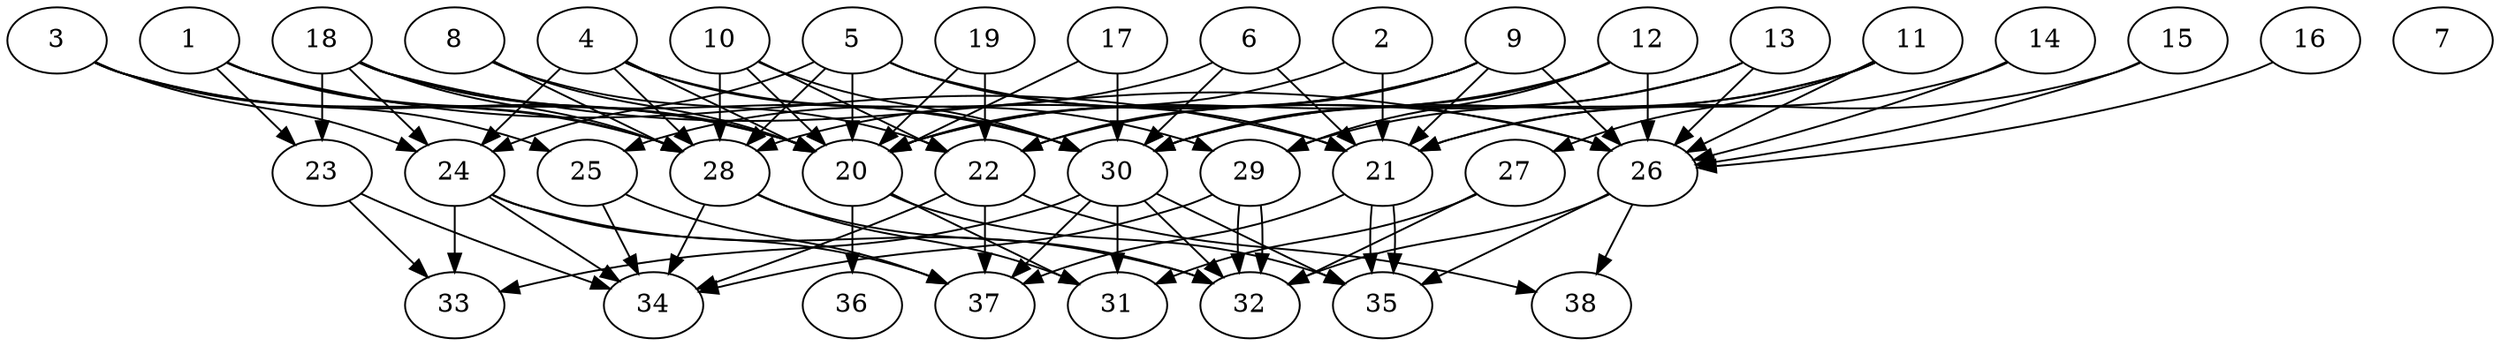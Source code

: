 // DAG (tier=3-complex, mode=data, n=38, ccr=0.520, fat=0.814, density=0.642, regular=0.375, jump=0.288, mindata=4194304, maxdata=33554432)
// DAG automatically generated by daggen at Sun Aug 24 16:33:35 2025
// /home/ermia/Project/Environments/daggen/bin/daggen --dot --ccr 0.520 --fat 0.814 --regular 0.375 --density 0.642 --jump 0.288 --mindata 4194304 --maxdata 33554432 -n 38 
digraph G {
  1 [size="673449902435254016", alpha="0.04", expect_size="336724951217627008"]
  1 -> 20 [size ="447028920320000"]
  1 -> 21 [size ="447028920320000"]
  1 -> 23 [size ="447028920320000"]
  1 -> 28 [size ="447028920320000"]
  2 [size="13559577608737818624", alpha="0.19", expect_size="6779788804368909312"]
  2 -> 20 [size ="7007703947804672"]
  2 -> 21 [size ="7007703947804672"]
  3 [size="5871087387835138048", alpha="0.19", expect_size="2935543693917569024"]
  3 -> 20 [size ="1985052422438912"]
  3 -> 24 [size ="1985052422438912"]
  3 -> 25 [size ="1985052422438912"]
  3 -> 28 [size ="1985052422438912"]
  4 [size="24641511996587628", alpha="0.16", expect_size="12320755998293814"]
  4 -> 20 [size ="1939634376409088"]
  4 -> 24 [size ="1939634376409088"]
  4 -> 28 [size ="1939634376409088"]
  4 -> 29 [size ="1939634376409088"]
  4 -> 30 [size ="1939634376409088"]
  5 [size="5329472187615871500288", alpha="0.09", expect_size="2664736093807935750144"]
  5 -> 20 [size ="2440878266253312"]
  5 -> 21 [size ="2440878266253312"]
  5 -> 24 [size ="2440878266253312"]
  5 -> 26 [size ="2440878266253312"]
  5 -> 28 [size ="2440878266253312"]
  6 [size="308234314651853056", alpha="0.09", expect_size="154117157325926528"]
  6 -> 21 [size ="5666337770700800"]
  6 -> 25 [size ="5666337770700800"]
  6 -> 30 [size ="5666337770700800"]
  7 [size="635729448539837693952", alpha="0.13", expect_size="317864724269918846976"]
  8 [size="2980572687835999502336", alpha="0.09", expect_size="1490286343917999751168"]
  8 -> 20 [size ="1656875204476928"]
  8 -> 22 [size ="1656875204476928"]
  8 -> 28 [size ="1656875204476928"]
  9 [size="35237175039642361135104", alpha="0.17", expect_size="17618587519821180567552"]
  9 -> 20 [size ="8598526674075648"]
  9 -> 21 [size ="8598526674075648"]
  9 -> 22 [size ="8598526674075648"]
  9 -> 26 [size ="8598526674075648"]
  9 -> 28 [size ="8598526674075648"]
  10 [size="47822932050830688", alpha="0.17", expect_size="23911466025415344"]
  10 -> 20 [size ="2653667320659968"]
  10 -> 22 [size ="2653667320659968"]
  10 -> 28 [size ="2653667320659968"]
  10 -> 30 [size ="2653667320659968"]
  11 [size="576355775124017774592", alpha="0.11", expect_size="288177887562008887296"]
  11 -> 26 [size ="554051863314432"]
  11 -> 27 [size ="554051863314432"]
  11 -> 29 [size ="554051863314432"]
  11 -> 30 [size ="554051863314432"]
  12 [size="21337055767450452230144", alpha="0.05", expect_size="10668527883725226115072"]
  12 -> 20 [size ="6154313969696768"]
  12 -> 26 [size ="6154313969696768"]
  12 -> 29 [size ="6154313969696768"]
  12 -> 30 [size ="6154313969696768"]
  13 [size="1341273535369328896", alpha="0.19", expect_size="670636767684664448"]
  13 -> 22 [size ="700167716077568"]
  13 -> 26 [size ="700167716077568"]
  13 -> 30 [size ="700167716077568"]
  14 [size="4340029638739534848", alpha="0.11", expect_size="2170014819369767424"]
  14 -> 21 [size ="2217843936460800"]
  14 -> 26 [size ="2217843936460800"]
  15 [size="4055241481799501611008", alpha="0.15", expect_size="2027620740899750805504"]
  15 -> 21 [size ="2034391194796032"]
  15 -> 26 [size ="2034391194796032"]
  16 [size="20227293421583888", alpha="0.05", expect_size="10113646710791944"]
  16 -> 26 [size ="1223714062467072"]
  17 [size="267336910923475451904", alpha="0.11", expect_size="133668455461737725952"]
  17 -> 20 [size ="331993262850048"]
  17 -> 30 [size ="331993262850048"]
  18 [size="10992353132102050", alpha="0.03", expect_size="5496176566051025"]
  18 -> 20 [size ="196102376652800"]
  18 -> 23 [size ="196102376652800"]
  18 -> 24 [size ="196102376652800"]
  18 -> 26 [size ="196102376652800"]
  18 -> 28 [size ="196102376652800"]
  18 -> 30 [size ="196102376652800"]
  19 [size="74040661259107264", alpha="0.08", expect_size="37020330629553632"]
  19 -> 20 [size ="3563246636236800"]
  19 -> 22 [size ="3563246636236800"]
  20 [size="1646520937298859776", alpha="0.15", expect_size="823260468649429888"]
  20 -> 31 [size ="3571896339660800"]
  20 -> 35 [size ="3571896339660800"]
  20 -> 36 [size ="3571896339660800"]
  21 [size="103570711952899392", alpha="0.01", expect_size="51785355976449696"]
  21 -> 35 [size ="4034290463539200"]
  21 -> 35 [size ="4034290463539200"]
  21 -> 37 [size ="4034290463539200"]
  22 [size="4939264413572534272", alpha="0.06", expect_size="2469632206786267136"]
  22 -> 34 [size ="7515058301042688"]
  22 -> 37 [size ="7515058301042688"]
  22 -> 38 [size ="7515058301042688"]
  23 [size="18439772868161632256", alpha="0.02", expect_size="9219886434080816128"]
  23 -> 33 [size ="6715029105672192"]
  23 -> 34 [size ="6715029105672192"]
  24 [size="200541213716167264", alpha="0.02", expect_size="100270606858083632"]
  24 -> 32 [size ="8984124308062208"]
  24 -> 33 [size ="8984124308062208"]
  24 -> 34 [size ="8984124308062208"]
  24 -> 37 [size ="8984124308062208"]
  25 [size="374164450804678787072", alpha="0.03", expect_size="187082225402339393536"]
  25 -> 34 [size ="415398574948352"]
  25 -> 37 [size ="415398574948352"]
  26 [size="2572560411015705001984", alpha="0.18", expect_size="1286280205507852500992"]
  26 -> 32 [size ="1501990001573888"]
  26 -> 35 [size ="1501990001573888"]
  26 -> 38 [size ="1501990001573888"]
  27 [size="1948793206415460139008", alpha="0.17", expect_size="974396603207730069504"]
  27 -> 31 [size ="1248151084204032"]
  27 -> 32 [size ="1248151084204032"]
  28 [size="451527253979428096", alpha="0.13", expect_size="225763626989714048"]
  28 -> 31 [size ="172978809602048"]
  28 -> 32 [size ="172978809602048"]
  28 -> 34 [size ="172978809602048"]
  29 [size="23352628585782244", alpha="0.03", expect_size="11676314292891122"]
  29 -> 32 [size ="932965177622528"]
  29 -> 32 [size ="932965177622528"]
  29 -> 34 [size ="932965177622528"]
  30 [size="50386722818921008", alpha="0.05", expect_size="25193361409460504"]
  30 -> 31 [size ="2011464256716800"]
  30 -> 32 [size ="2011464256716800"]
  30 -> 33 [size ="2011464256716800"]
  30 -> 35 [size ="2011464256716800"]
  30 -> 37 [size ="2011464256716800"]
  31 [size="640282823552518848512", alpha="0.03", expect_size="320141411776259424256"]
  32 [size="16955007761936367484928", alpha="0.17", expect_size="8477503880968183742464"]
  33 [size="1053893794078002249728", alpha="0.11", expect_size="526946897039001124864"]
  34 [size="8502926538088755200", alpha="0.04", expect_size="4251463269044377600"]
  35 [size="2335796740409862144", alpha="0.05", expect_size="1167898370204931072"]
  36 [size="178277652929689664", alpha="0.17", expect_size="89138826464844832"]
  37 [size="17234618460562118656", alpha="0.07", expect_size="8617309230281059328"]
  38 [size="27773465645781746712576", alpha="0.01", expect_size="13886732822890873356288"]
}